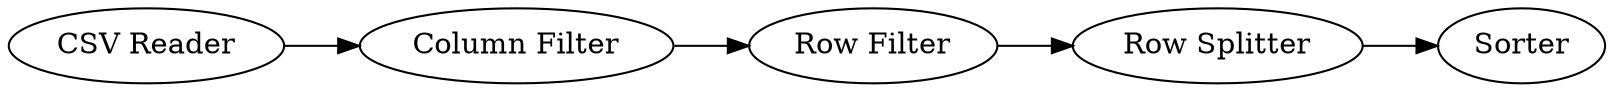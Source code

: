 digraph {
	2 -> 3
	1 -> 2
	3 -> 4
	4 -> 5
	5 [label=Sorter]
	1 [label="CSV Reader"]
	4 [label="Row Splitter"]
	3 [label="Row Filter"]
	2 [label="Column Filter"]
	rankdir=LR
}
